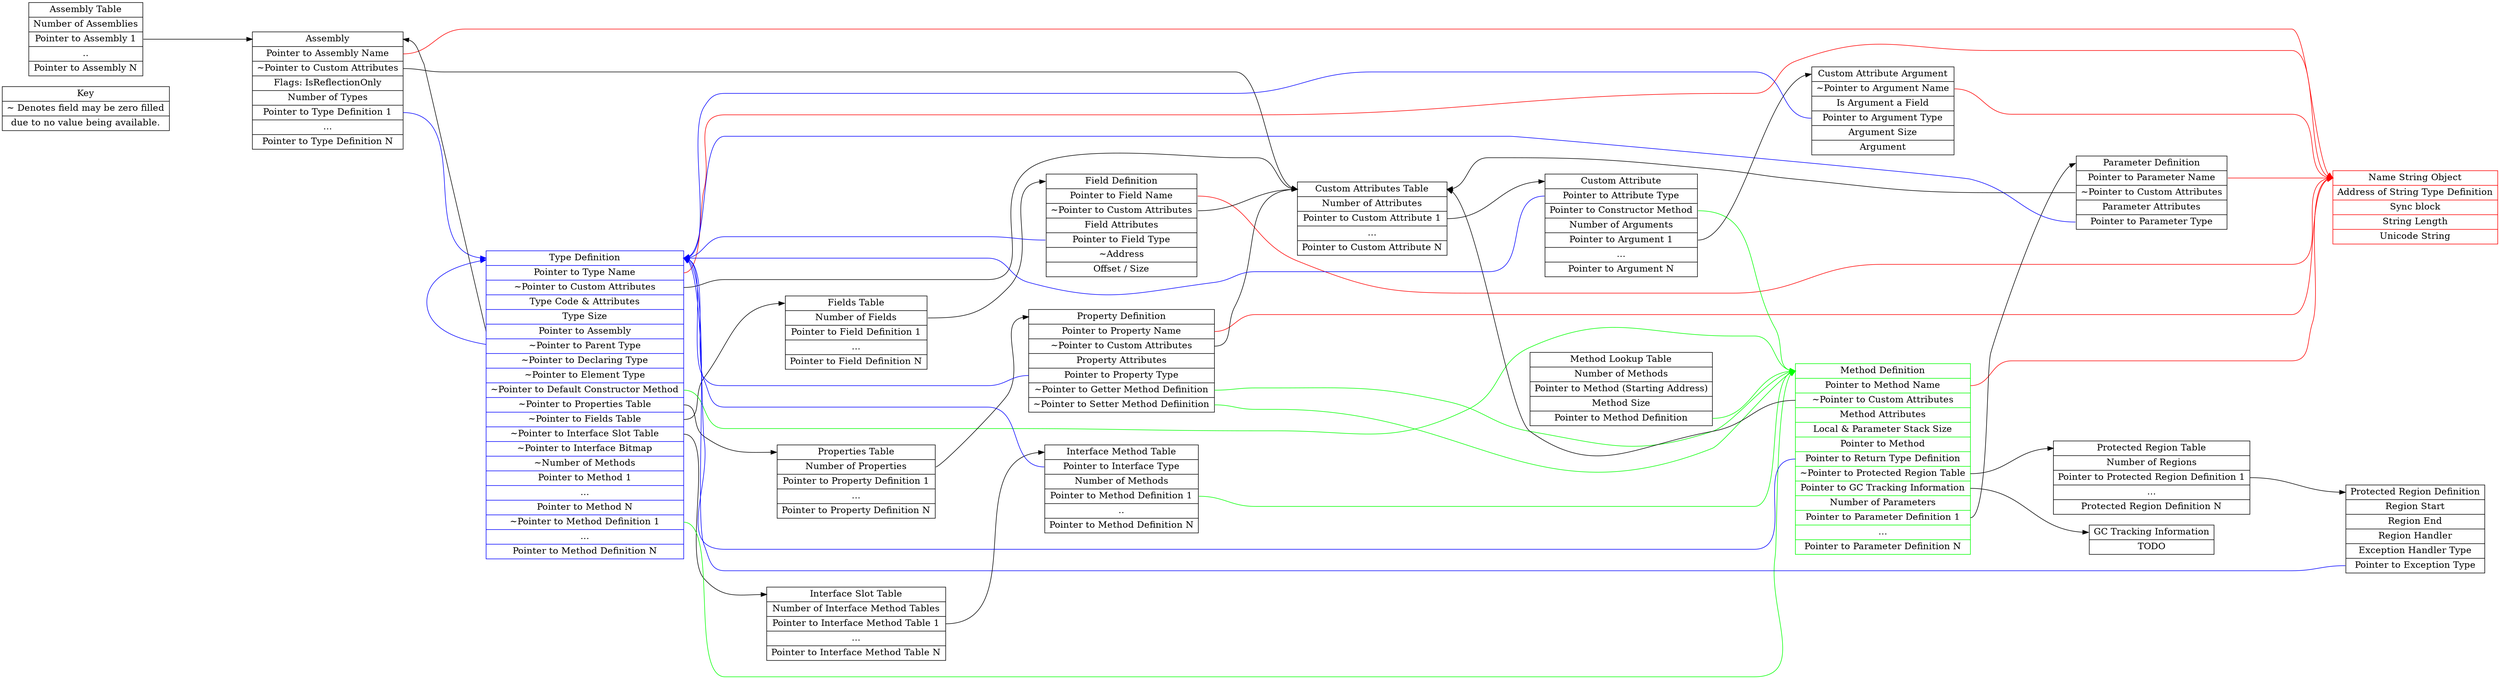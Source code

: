 digraph g {
graph [
rankdir = "LR"
];
node [
fontsize = "16"
shape = "ellipse"
];
edge [
minlen = "4"
];

"Key" [
label = "<f0>Key|<f1>~ Denotes field may be zero filled|due to no value being available."
shape = "record"
];

"NameString" [
label = "<f0>Name String Object|<f1>Address of String Type Definition|<f2>Sync block|<f3>String Length|<f4>Unicode String"
shape = "record"
color = "red"
];

"AssemblyListTable" [
label = "<f0>Assembly Table|<f1>Number of Assemblies|<f2>Pointer to Assembly 1|..|Pointer to Assembly N"
shape = "record"
];

"AssemblyDefinition" [
label = "<f0>Assembly|<f1>Pointer to Assembly Name|<f2>~Pointer to Custom Attributes|<f3>Flags: IsReflectionOnly|<f4>Number of Types|<f5>Pointer to Type  Definition 1|...|Pointer to Type  Definition N"
shape = "record"
];

"TypeDefinition" [
label = "<f0>Type Definition|<f1>Pointer to Type Name|<f2>~Pointer to Custom Attributes|<f3>Type Code & Attributes|<f4>Type Size|<f5>Pointer to Assembly|<f6>~Pointer to Parent Type|<f7>~Pointer to Declaring Type|<f8>~Pointer to Element Type|<f9>~Pointer to Default Constructor Method|<f10>~Pointer to Properties Table|<f11>~Pointer to Fields Table|<f12>~Pointer to Interface Slot Table|<f13>~Pointer to Interface Bitmap|<f14>~Number of Methods|<f15>Pointer to Method 1|...|Pointer to Method N|<f16>~Pointer to Method Definition 1|...|Pointer to Method Definition N"
shape = "record"
color = "blue"
];

"FieldsTable" [
label = "<f0>Fields Table|<f1>Number of Fields|<f1>Pointer to Field Definition 1|...|Pointer to Field Definition N"
shape = "record"
];

"FieldDefinition" [
label = "<f0>Field Definition|<f1>Pointer to Field Name|<f2>~Pointer to Custom Attributes|<f3>Field Attributes|<f4>Pointer to Field Type|<f5>~Address|<f6>Offset / Size"
shape = "record"
];

"PropertiesTable" [
label = "<f0>Properties Table|<f1>Number of Properties|<f1>Pointer to Property Definition 1|...|Pointer to Property Definition N"
shape = "record"
];

"PropertyDefinition" [
label = "<f0>Property Definition|<f1>Pointer to Property Name|<f2>~Pointer to Custom Attributes|<f3>Property Attributes|<f4>Pointer to Property Type|<f5>~Pointer to Getter Method Definition|<f6>~Pointer to Setter Method Defiinition"
shape = "record"
];

"MethodLookupTable" [
label = "<f0>Method Lookup Table|Number of Methods|<f1>Pointer to Method (Starting Address)|<f2>Method Size|<f3>Pointer to Method Definition"
shape = "record"
];

"ProtectedRegionTable" [
label = "<f0>Protected Region Table|<f1>Number of Regions|<f2>Pointer to Protected Region Definition 1|...|Protected Region Definition N"
shape = "record"
];

"ProtectedRegionDefinition" [
label = "<f0>Protected Region Definition|<f1>Region Start|<f2>Region End|<f3>Region Handler|<f4>Exception Handler Type|<f5>Pointer to Exception Type"
shape = "record"
];

"InterfaceSlotTable" [
label = "<f0>Interface Slot Table|<f1>Number of Interface Method Tables|<f2>Pointer to Interface Method Table 1|...|Pointer to Interface Method Table N"
shape = "record"
];

"InterfaceMethodTable" [
label = "<f0>Interface Method Table|<f1>Pointer to Interface Type|<f2>Number of Methods|<f3>Pointer to Method Definition 1|..|Pointer to Method Definition N"
shape = "record"
];

"MethodDefinition" [
label = "<f0>Method Definition|<f1>Pointer to Method Name|<f2>~Pointer to Custom Attributes|<f3>Method Attributes|<f4>Local & Parameter Stack Size|<f5>Pointer to Method|<f6>Pointer to Return Type Definition|<f7>~Pointer to Protected Region Table|<f8>Pointer to GC Tracking Information|<f9>Number of Parameters|<f10>Pointer to Parameter Definition 1|...|Pointer to Parameter Definition N"
shape = "record"
color = "green"
];

"ParameterDefinition" [
label = "<f0>Parameter Definition|<f1>Pointer to Parameter Name|<f2>~Pointer to Custom Attributes|<f3>Parameter Attributes|<f4>Pointer to Parameter Type"
shape = "record"
];

"GCTrackingInformation" [
label = "<f0>GC Tracking Information|TODO"
shape = "record"
];

"CustomAttributesTable" [
label = "<f0>Custom Attributes Table|<f1>Number of Attributes|<f2>Pointer to Custom Attribute 1|...|Pointer to Custom Attribute N"
shape = "record"
];

"CustomAttribute" [
label = "<f0>Custom Attribute|<f1>Pointer to Attribute Type|<f2>Pointer to Constructor Method|<f3>Number of Arguments|<f4>Pointer to Argument 1|...|Pointer to Argument N"
shape = "record"
];

"CustomAttributeArgument" [
label = "<f0>Custom Attribute Argument|<f1>~Pointer to Argument Name|<f2>Is Argument a Field|<f3>Pointer to Argument Type|<f4>Argument Size|<f3>Argument"
shape = "record"
];

"CustomAttributesTable":f2 -> "CustomAttribute":f0 [
id = 0
];

"CustomAttribute":f1 -> "TypeDefinition":f0 [
id = 0
color = "blue"
];

"CustomAttribute":f2 -> "MethodDefinition":f0 [
id = 0
color = "green"
];

"CustomAttribute":f4 -> "CustomAttributeArgument":f0 [
id = 0
];

"CustomAttributeArgument":f1 -> "NameString":f0 [
id = 0
color = "red"
];

"CustomAttributeArgument":f3 -> "TypeDefinition":f0 [
id = 0
color = "blue"
];

"AssemblyListTable":f2 -> "AssemblyDefinition":f0 [
id = 0
];

"AssemblyDefinition":f1 -> "NameString":f0 [
id = 0
color = "red"
];

"AssemblyDefinition":f2 -> "CustomAttributesTable":f0 [
id = 0
];

"AssemblyDefinition":f5 -> "TypeDefinition":f0 [
id = 0
color = "blue"
];

"TypeDefinition":f1 -> "NameString":f0 [
id = 0
color = "red"
];

"TypeDefinition":f2 -> "CustomAttributesTable":f0 [
id = 0
];

"TypeDefinition":f5 -> "AssemblyDefinition":f0 [
id = 0
];

"TypeDefinition":f6 -> "TypeDefinition":f0 [
id = 0
color = "blue"
];

"TypeDefinition":f9 -> "MethodDefinition":f0 [
id = 0
color = "green"
];

"TypeDefinition":f10 -> "PropertiesTable":f0 [
id = 0
];

"TypeDefinition":f11 -> "FieldsTable":f0 [
id = 0
];

"TypeDefinition":f12 -> "InterfaceSlotTable":f0 [
id = 0
];

"TypeDefinition":f16 -> "MethodDefinition":f0 [
id = 0
color = "green"
];

"InterfaceSlotTable":f2 -> "InterfaceMethodTable":f0 [
id = 0
];

"InterfaceMethodTable":f1 -> "TypeDefinition":f0 [
id = 0
color = "blue"
];

"InterfaceMethodTable":f3 -> "MethodDefinition":f0 [
id = 0
color = "green"
];

"MethodLookupTable":f3 -> "MethodDefinition":f0 [
id = 0
color = "green"
];

"MethodDefinition":f7 -> "ProtectedRegionTable":f0 [
id = 0
];

"MethodDefinition":f1 -> "NameString":f0 [
id = 0
color = "red"
];

"MethodDefinition":f2 -> "CustomAttributesTable":f0 [
id = 0
];

"MethodDefinition":f6 -> "TypeDefinition":f0 [
id = 0
color = "blue"
];

"MethodDefinition":f8 -> "GCTrackingInformation":f0 [
id = 0
];

"MethodDefinition":f10 -> "ParameterDefinition":f0 [
id = 0
];

"ParameterDefinition":f1 -> "NameString":f0 [
id = 0
color = "red"
];

"ParameterDefinition":f2 -> "CustomAttributesTable":f0 [
id = 0
];

"ParameterDefinition":f4 -> "TypeDefinition":f0 [
id = 0
color = "blue"
];

"ProtectedRegionTable":f2 -> "ProtectedRegionDefinition":f0 [
id = 0
];

"ProtectedRegionDefinition":f5 -> "TypeDefinition":f0 [
id = 0
color = "blue"
];

"FieldsTable":f1 -> "FieldDefinition":f0 [
id = 0
];

"FieldDefinition":f1 -> "NameString":f0 [
id = 0
color = "red"
];

"FieldDefinition":f2 -> "CustomAttributesTable":f0 [
id = 0
];

"FieldDefinition":f4 -> "TypeDefinition":f0 [
id = 0
color = "blue"
];

"PropertiesTable":f1 -> "PropertyDefinition":f0 [
id = 0
];

"PropertyDefinition":f1 -> "NameString":f0 [
id = 0
color = "red"
];

"PropertyDefinition":f2 -> "CustomAttributesTable":f0 [
id = 0
];

"PropertyDefinition":f4 -> "TypeDefinition":f0 [
id = 0
color = "blue"
];

"PropertyDefinition":f5 -> "MethodDefinition":f0 [
id = 0
color = "green"
];

"PropertyDefinition":f6 -> "MethodDefinition":f0 [
id = 0
color = "green"
];

}
